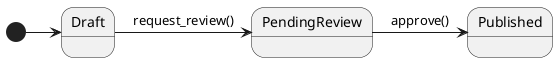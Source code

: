 @startuml 

[*] -right-> Draft
Draft -right-> PendingReview: request_review()
PendingReview -right-> Published: approve()

@enduml
